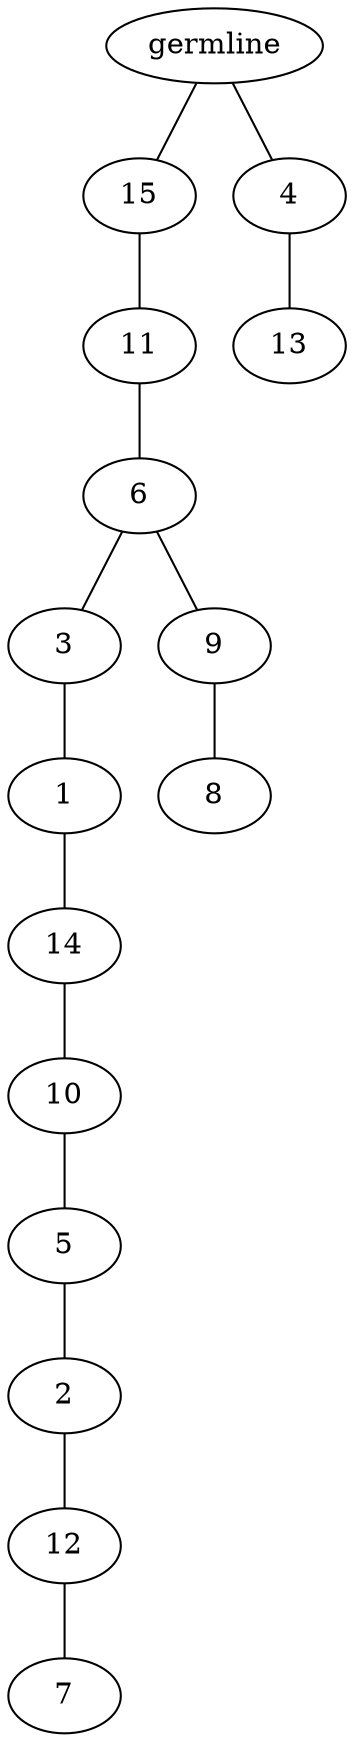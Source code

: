 graph tree {
    "140468478932976" [label="germline"];
    "140468478845568" [label="15"];
    "140468478845184" [label="11"];
    "140468478847632" [label="6"];
    "140468478847440" [label="3"];
    "140468478846528" [label="1"];
    "140468478846816" [label="14"];
    "140468478847104" [label="10"];
    "140468478847392" [label="5"];
    "140468478847680" [label="2"];
    "140468478847968" [label="12"];
    "140468478845904" [label="7"];
    "140468478848880" [label="9"];
    "140468478848640" [label="8"];
    "140468478848784" [label="4"];
    "140468478847488" [label="13"];
    "140468478932976" -- "140468478845568";
    "140468478932976" -- "140468478848784";
    "140468478845568" -- "140468478845184";
    "140468478845184" -- "140468478847632";
    "140468478847632" -- "140468478847440";
    "140468478847632" -- "140468478848880";
    "140468478847440" -- "140468478846528";
    "140468478846528" -- "140468478846816";
    "140468478846816" -- "140468478847104";
    "140468478847104" -- "140468478847392";
    "140468478847392" -- "140468478847680";
    "140468478847680" -- "140468478847968";
    "140468478847968" -- "140468478845904";
    "140468478848880" -- "140468478848640";
    "140468478848784" -- "140468478847488";
}
